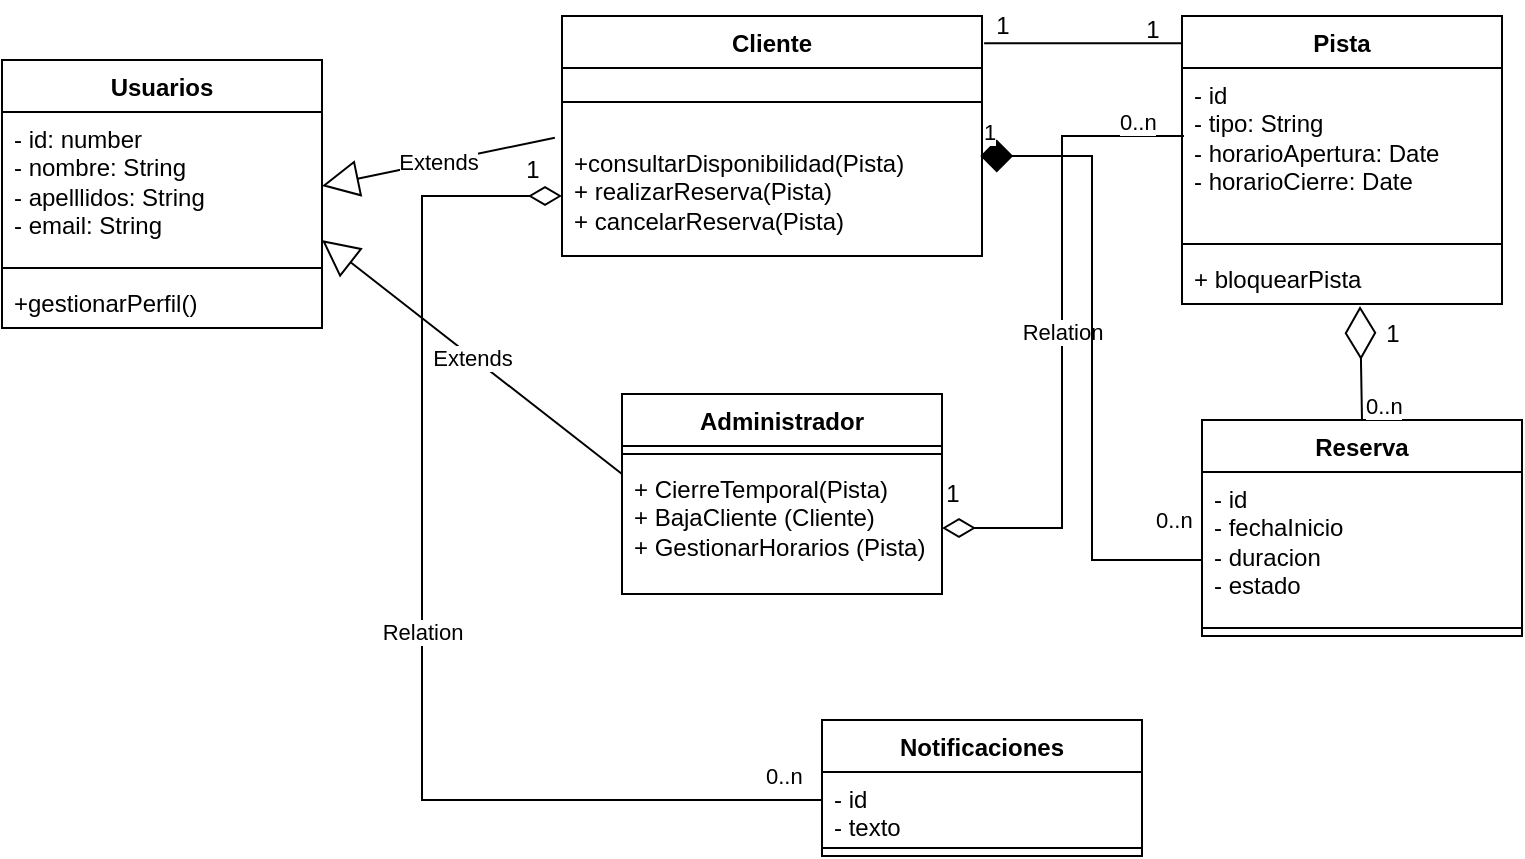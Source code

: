 <mxfile version="26.2.9">
  <diagram name="Página-1" id="m04TKV9hvRKdo4cHfxJW">
    <mxGraphModel dx="868" dy="508" grid="1" gridSize="10" guides="1" tooltips="1" connect="1" arrows="1" fold="1" page="1" pageScale="1" pageWidth="1654" pageHeight="2336" math="0" shadow="0">
      <root>
        <mxCell id="0" />
        <mxCell id="1" parent="0" />
        <mxCell id="MLSM6Xiox-7AbgdC2IYF-1" value="Usuarios" style="swimlane;fontStyle=1;align=center;verticalAlign=top;childLayout=stackLayout;horizontal=1;startSize=26;horizontalStack=0;resizeParent=1;resizeParentMax=0;resizeLast=0;collapsible=1;marginBottom=0;whiteSpace=wrap;html=1;" parent="1" vertex="1">
          <mxGeometry x="30" y="70" width="160" height="134" as="geometry" />
        </mxCell>
        <mxCell id="MLSM6Xiox-7AbgdC2IYF-2" value="&lt;div&gt;- id: number&lt;/div&gt;&lt;div&gt;- nombre: String&lt;/div&gt;&lt;div&gt;- apelllidos: String&lt;/div&gt;&lt;div&gt;- email: String&lt;/div&gt;" style="text;strokeColor=none;fillColor=none;align=left;verticalAlign=top;spacingLeft=4;spacingRight=4;overflow=hidden;rotatable=0;points=[[0,0.5],[1,0.5]];portConstraint=eastwest;whiteSpace=wrap;html=1;" parent="MLSM6Xiox-7AbgdC2IYF-1" vertex="1">
          <mxGeometry y="26" width="160" height="74" as="geometry" />
        </mxCell>
        <mxCell id="MLSM6Xiox-7AbgdC2IYF-3" value="" style="line;strokeWidth=1;fillColor=none;align=left;verticalAlign=middle;spacingTop=-1;spacingLeft=3;spacingRight=3;rotatable=0;labelPosition=right;points=[];portConstraint=eastwest;strokeColor=inherit;" parent="MLSM6Xiox-7AbgdC2IYF-1" vertex="1">
          <mxGeometry y="100" width="160" height="8" as="geometry" />
        </mxCell>
        <mxCell id="MLSM6Xiox-7AbgdC2IYF-4" value="+gestionarPerfil()" style="text;strokeColor=none;fillColor=none;align=left;verticalAlign=top;spacingLeft=4;spacingRight=4;overflow=hidden;rotatable=0;points=[[0,0.5],[1,0.5]];portConstraint=eastwest;whiteSpace=wrap;html=1;" parent="MLSM6Xiox-7AbgdC2IYF-1" vertex="1">
          <mxGeometry y="108" width="160" height="26" as="geometry" />
        </mxCell>
        <mxCell id="MLSM6Xiox-7AbgdC2IYF-13" value="Pista" style="swimlane;fontStyle=1;align=center;verticalAlign=top;childLayout=stackLayout;horizontal=1;startSize=26;horizontalStack=0;resizeParent=1;resizeParentMax=0;resizeLast=0;collapsible=1;marginBottom=0;whiteSpace=wrap;html=1;" parent="1" vertex="1">
          <mxGeometry x="620" y="48" width="160" height="144" as="geometry" />
        </mxCell>
        <mxCell id="MLSM6Xiox-7AbgdC2IYF-14" value="&lt;div&gt;- id&lt;/div&gt;&lt;div&gt;- tipo: String&lt;/div&gt;&lt;div&gt;- horarioApertura: Date&lt;/div&gt;&lt;div&gt;- horarioCierre: Date&lt;/div&gt;" style="text;strokeColor=none;fillColor=none;align=left;verticalAlign=top;spacingLeft=4;spacingRight=4;overflow=hidden;rotatable=0;points=[[0,0.5],[1,0.5]];portConstraint=eastwest;whiteSpace=wrap;html=1;" parent="MLSM6Xiox-7AbgdC2IYF-13" vertex="1">
          <mxGeometry y="26" width="160" height="84" as="geometry" />
        </mxCell>
        <mxCell id="MLSM6Xiox-7AbgdC2IYF-15" value="" style="line;strokeWidth=1;fillColor=none;align=left;verticalAlign=middle;spacingTop=-1;spacingLeft=3;spacingRight=3;rotatable=0;labelPosition=right;points=[];portConstraint=eastwest;strokeColor=inherit;" parent="MLSM6Xiox-7AbgdC2IYF-13" vertex="1">
          <mxGeometry y="110" width="160" height="8" as="geometry" />
        </mxCell>
        <mxCell id="MLSM6Xiox-7AbgdC2IYF-16" value="+ bloquearPista" style="text;strokeColor=none;fillColor=none;align=left;verticalAlign=top;spacingLeft=4;spacingRight=4;overflow=hidden;rotatable=0;points=[[0,0.5],[1,0.5]];portConstraint=eastwest;whiteSpace=wrap;html=1;" parent="MLSM6Xiox-7AbgdC2IYF-13" vertex="1">
          <mxGeometry y="118" width="160" height="26" as="geometry" />
        </mxCell>
        <mxCell id="MLSM6Xiox-7AbgdC2IYF-17" value="Reserva" style="swimlane;fontStyle=1;align=center;verticalAlign=top;childLayout=stackLayout;horizontal=1;startSize=26;horizontalStack=0;resizeParent=1;resizeParentMax=0;resizeLast=0;collapsible=1;marginBottom=0;whiteSpace=wrap;html=1;" parent="1" vertex="1">
          <mxGeometry x="630" y="250" width="160" height="108" as="geometry" />
        </mxCell>
        <mxCell id="MLSM6Xiox-7AbgdC2IYF-18" value="&lt;div&gt;- id&lt;/div&gt;&lt;div&gt;- fechaInicio&lt;/div&gt;&lt;div&gt;- duracion&lt;/div&gt;&lt;div&gt;- estado&lt;/div&gt;" style="text;strokeColor=none;fillColor=none;align=left;verticalAlign=top;spacingLeft=4;spacingRight=4;overflow=hidden;rotatable=0;points=[[0,0.5],[1,0.5]];portConstraint=eastwest;whiteSpace=wrap;html=1;" parent="MLSM6Xiox-7AbgdC2IYF-17" vertex="1">
          <mxGeometry y="26" width="160" height="74" as="geometry" />
        </mxCell>
        <mxCell id="MLSM6Xiox-7AbgdC2IYF-19" value="" style="line;strokeWidth=1;fillColor=none;align=left;verticalAlign=middle;spacingTop=-1;spacingLeft=3;spacingRight=3;rotatable=0;labelPosition=right;points=[];portConstraint=eastwest;strokeColor=inherit;" parent="MLSM6Xiox-7AbgdC2IYF-17" vertex="1">
          <mxGeometry y="100" width="160" height="8" as="geometry" />
        </mxCell>
        <mxCell id="MLSM6Xiox-7AbgdC2IYF-21" value="Notificaciones" style="swimlane;fontStyle=1;align=center;verticalAlign=top;childLayout=stackLayout;horizontal=1;startSize=26;horizontalStack=0;resizeParent=1;resizeParentMax=0;resizeLast=0;collapsible=1;marginBottom=0;whiteSpace=wrap;html=1;" parent="1" vertex="1">
          <mxGeometry x="440" y="400" width="160" height="68" as="geometry" />
        </mxCell>
        <mxCell id="MLSM6Xiox-7AbgdC2IYF-22" value="&lt;div&gt;- id&lt;/div&gt;&lt;div&gt;- texto&lt;/div&gt;" style="text;strokeColor=none;fillColor=none;align=left;verticalAlign=top;spacingLeft=4;spacingRight=4;overflow=hidden;rotatable=0;points=[[0,0.5],[1,0.5]];portConstraint=eastwest;whiteSpace=wrap;html=1;" parent="MLSM6Xiox-7AbgdC2IYF-21" vertex="1">
          <mxGeometry y="26" width="160" height="34" as="geometry" />
        </mxCell>
        <mxCell id="MLSM6Xiox-7AbgdC2IYF-23" value="" style="line;strokeWidth=1;fillColor=none;align=left;verticalAlign=middle;spacingTop=-1;spacingLeft=3;spacingRight=3;rotatable=0;labelPosition=right;points=[];portConstraint=eastwest;strokeColor=inherit;" parent="MLSM6Xiox-7AbgdC2IYF-21" vertex="1">
          <mxGeometry y="60" width="160" height="8" as="geometry" />
        </mxCell>
        <mxCell id="MLSM6Xiox-7AbgdC2IYF-25" value="Cliente" style="swimlane;fontStyle=1;align=center;verticalAlign=top;childLayout=stackLayout;horizontal=1;startSize=26;horizontalStack=0;resizeParent=1;resizeParentMax=0;resizeLast=0;collapsible=1;marginBottom=0;whiteSpace=wrap;html=1;" parent="1" vertex="1">
          <mxGeometry x="310" y="48" width="210" height="120" as="geometry" />
        </mxCell>
        <mxCell id="MLSM6Xiox-7AbgdC2IYF-27" value="" style="line;strokeWidth=1;fillColor=none;align=left;verticalAlign=middle;spacingTop=-1;spacingLeft=3;spacingRight=3;rotatable=0;labelPosition=right;points=[];portConstraint=eastwest;strokeColor=inherit;" parent="MLSM6Xiox-7AbgdC2IYF-25" vertex="1">
          <mxGeometry y="26" width="210" height="34" as="geometry" />
        </mxCell>
        <mxCell id="MLSM6Xiox-7AbgdC2IYF-28" value="&lt;div&gt;+consultarDisponibilidad(Pista)&lt;/div&gt;&lt;div&gt;+ realizarReserva(Pista)&lt;/div&gt;&lt;div&gt;+ cancelarReserva(Pista)&lt;/div&gt;" style="text;strokeColor=none;fillColor=none;align=left;verticalAlign=top;spacingLeft=4;spacingRight=4;overflow=hidden;rotatable=0;points=[[0,0.5],[1,0.5]];portConstraint=eastwest;whiteSpace=wrap;html=1;" parent="MLSM6Xiox-7AbgdC2IYF-25" vertex="1">
          <mxGeometry y="60" width="210" height="60" as="geometry" />
        </mxCell>
        <mxCell id="MLSM6Xiox-7AbgdC2IYF-29" value="Administrador" style="swimlane;fontStyle=1;align=center;verticalAlign=top;childLayout=stackLayout;horizontal=1;startSize=26;horizontalStack=0;resizeParent=1;resizeParentMax=0;resizeLast=0;collapsible=1;marginBottom=0;whiteSpace=wrap;html=1;" parent="1" vertex="1">
          <mxGeometry x="340" y="237" width="160" height="100" as="geometry" />
        </mxCell>
        <mxCell id="MLSM6Xiox-7AbgdC2IYF-31" value="" style="line;strokeWidth=1;fillColor=none;align=left;verticalAlign=middle;spacingTop=-1;spacingLeft=3;spacingRight=3;rotatable=0;labelPosition=right;points=[];portConstraint=eastwest;strokeColor=inherit;" parent="MLSM6Xiox-7AbgdC2IYF-29" vertex="1">
          <mxGeometry y="26" width="160" height="8" as="geometry" />
        </mxCell>
        <mxCell id="MLSM6Xiox-7AbgdC2IYF-32" value="&lt;div&gt;+ CierreTemporal(Pista)&lt;/div&gt;&lt;div&gt;+ BajaCliente (Cliente)&lt;/div&gt;&lt;div&gt;+ GestionarHorarios (Pista)&lt;/div&gt;&lt;div&gt;&lt;br&gt;&lt;/div&gt;" style="text;strokeColor=none;fillColor=none;align=left;verticalAlign=top;spacingLeft=4;spacingRight=4;overflow=hidden;rotatable=0;points=[[0,0.5],[1,0.5]];portConstraint=eastwest;whiteSpace=wrap;html=1;" parent="MLSM6Xiox-7AbgdC2IYF-29" vertex="1">
          <mxGeometry y="34" width="160" height="66" as="geometry" />
        </mxCell>
        <mxCell id="MLSM6Xiox-7AbgdC2IYF-40" value="Extends" style="endArrow=block;endSize=16;endFill=0;html=1;rounded=0;exitX=-0.017;exitY=0.015;exitDx=0;exitDy=0;exitPerimeter=0;entryX=1;entryY=0.5;entryDx=0;entryDy=0;" parent="1" source="MLSM6Xiox-7AbgdC2IYF-28" target="MLSM6Xiox-7AbgdC2IYF-2" edge="1">
          <mxGeometry width="160" relative="1" as="geometry">
            <mxPoint x="360" y="210" as="sourcePoint" />
            <mxPoint x="210" y="140" as="targetPoint" />
          </mxGeometry>
        </mxCell>
        <mxCell id="MLSM6Xiox-7AbgdC2IYF-41" value="Extends" style="endArrow=block;endSize=16;endFill=0;html=1;rounded=0;exitX=0;exitY=0.091;exitDx=0;exitDy=0;exitPerimeter=0;entryX=1;entryY=0.865;entryDx=0;entryDy=0;entryPerimeter=0;" parent="1" source="MLSM6Xiox-7AbgdC2IYF-32" target="MLSM6Xiox-7AbgdC2IYF-2" edge="1">
          <mxGeometry width="160" relative="1" as="geometry">
            <mxPoint x="360" y="210" as="sourcePoint" />
            <mxPoint x="520" y="210" as="targetPoint" />
          </mxGeometry>
        </mxCell>
        <mxCell id="MLSM6Xiox-7AbgdC2IYF-43" value="Relation" style="endArrow=none;html=1;endSize=12;startArrow=diamondThin;startSize=14;startFill=0;edgeStyle=orthogonalEdgeStyle;rounded=0;entryX=0.006;entryY=0.405;entryDx=0;entryDy=0;entryPerimeter=0;" parent="1" source="MLSM6Xiox-7AbgdC2IYF-32" target="MLSM6Xiox-7AbgdC2IYF-14" edge="1">
          <mxGeometry relative="1" as="geometry">
            <mxPoint x="520" y="330" as="sourcePoint" />
            <mxPoint x="430" y="200" as="targetPoint" />
          </mxGeometry>
        </mxCell>
        <mxCell id="MLSM6Xiox-7AbgdC2IYF-44" value="0..n" style="edgeLabel;resizable=0;html=1;align=left;verticalAlign=top;" parent="MLSM6Xiox-7AbgdC2IYF-43" connectable="0" vertex="1">
          <mxGeometry x="-1" relative="1" as="geometry">
            <mxPoint x="87" y="-216" as="offset" />
          </mxGeometry>
        </mxCell>
        <mxCell id="MLSM6Xiox-7AbgdC2IYF-47" value="Relation" style="endArrow=none;html=1;endSize=12;startArrow=diamondThin;startSize=14;startFill=0;edgeStyle=orthogonalEdgeStyle;rounded=0;" parent="1" source="MLSM6Xiox-7AbgdC2IYF-28" edge="1">
          <mxGeometry relative="1" as="geometry">
            <mxPoint x="80" y="280" as="sourcePoint" />
            <mxPoint x="440" y="443" as="targetPoint" />
            <Array as="points">
              <mxPoint x="240" y="138" />
              <mxPoint x="240" y="440" />
              <mxPoint x="440" y="440" />
            </Array>
          </mxGeometry>
        </mxCell>
        <mxCell id="MLSM6Xiox-7AbgdC2IYF-50" value="1" style="endArrow=none;html=1;endSize=12;startArrow=diamond;startSize=14;startFill=1;edgeStyle=orthogonalEdgeStyle;align=left;verticalAlign=bottom;rounded=0;entryX=0;entryY=0.595;entryDx=0;entryDy=0;entryPerimeter=0;exitX=0.996;exitY=0.167;exitDx=0;exitDy=0;exitPerimeter=0;" parent="1" source="MLSM6Xiox-7AbgdC2IYF-28" target="MLSM6Xiox-7AbgdC2IYF-18" edge="1">
          <mxGeometry x="-1" y="3" relative="1" as="geometry">
            <mxPoint x="540" y="120" as="sourcePoint" />
            <mxPoint x="670" y="270" as="targetPoint" />
          </mxGeometry>
        </mxCell>
        <mxCell id="MLSM6Xiox-7AbgdC2IYF-57" value="" style="endArrow=none;startArrow=none;endFill=1;startFill=0;html=1;rounded=0;exitX=1.005;exitY=0.114;exitDx=0;exitDy=0;exitPerimeter=0;entryX=0;entryY=0.095;entryDx=0;entryDy=0;entryPerimeter=0;" parent="1" source="MLSM6Xiox-7AbgdC2IYF-25" target="MLSM6Xiox-7AbgdC2IYF-13" edge="1">
          <mxGeometry width="160" relative="1" as="geometry">
            <mxPoint x="510" y="270" as="sourcePoint" />
            <mxPoint x="670" y="270" as="targetPoint" />
          </mxGeometry>
        </mxCell>
        <mxCell id="MLSM6Xiox-7AbgdC2IYF-58" value="&lt;div&gt;1&lt;/div&gt;&lt;div&gt;&lt;br&gt;&lt;/div&gt;" style="text;html=1;align=center;verticalAlign=middle;resizable=0;points=[];autosize=1;strokeColor=none;fillColor=none;" parent="1" vertex="1">
          <mxGeometry x="515" y="40" width="30" height="40" as="geometry" />
        </mxCell>
        <mxCell id="MLSM6Xiox-7AbgdC2IYF-59" value="1" style="text;html=1;align=center;verticalAlign=middle;resizable=0;points=[];autosize=1;strokeColor=none;fillColor=none;" parent="1" vertex="1">
          <mxGeometry x="590" y="40" width="30" height="30" as="geometry" />
        </mxCell>
        <mxCell id="MLSM6Xiox-7AbgdC2IYF-61" value="1" style="text;html=1;align=center;verticalAlign=middle;resizable=0;points=[];autosize=1;strokeColor=none;fillColor=none;" parent="1" vertex="1">
          <mxGeometry x="490" y="272" width="30" height="30" as="geometry" />
        </mxCell>
        <mxCell id="MLSM6Xiox-7AbgdC2IYF-62" value="0..n" style="edgeLabel;resizable=0;html=1;align=left;verticalAlign=top;" parent="1" connectable="0" vertex="1">
          <mxGeometry x="605" y="287" as="geometry" />
        </mxCell>
        <mxCell id="MLSM6Xiox-7AbgdC2IYF-63" value="1" style="text;html=1;align=center;verticalAlign=middle;resizable=0;points=[];autosize=1;strokeColor=none;fillColor=none;" parent="1" vertex="1">
          <mxGeometry x="280" y="110" width="30" height="30" as="geometry" />
        </mxCell>
        <mxCell id="MLSM6Xiox-7AbgdC2IYF-64" value="0..n" style="edgeLabel;resizable=0;html=1;align=left;verticalAlign=top;" parent="1" connectable="0" vertex="1">
          <mxGeometry x="340" y="400" as="geometry">
            <mxPoint x="70" y="15" as="offset" />
          </mxGeometry>
        </mxCell>
        <mxCell id="LcO41fBrkYk3J44e0I-V-5" value="" style="endArrow=diamondThin;endFill=0;endSize=24;html=1;rounded=0;exitX=0.5;exitY=0;exitDx=0;exitDy=0;entryX=-0.033;entryY=0.033;entryDx=0;entryDy=0;entryPerimeter=0;" edge="1" parent="1" source="MLSM6Xiox-7AbgdC2IYF-17" target="LcO41fBrkYk3J44e0I-V-7">
          <mxGeometry width="160" relative="1" as="geometry">
            <mxPoint x="470" y="370" as="sourcePoint" />
            <mxPoint x="700" y="192" as="targetPoint" />
          </mxGeometry>
        </mxCell>
        <mxCell id="LcO41fBrkYk3J44e0I-V-6" value="0..n" style="edgeLabel;resizable=0;html=1;align=left;verticalAlign=top;" connectable="0" vertex="1" parent="1">
          <mxGeometry x="710" y="230" as="geometry" />
        </mxCell>
        <mxCell id="LcO41fBrkYk3J44e0I-V-9" value="" style="edgeStyle=orthogonalEdgeStyle;rounded=0;orthogonalLoop=1;jettySize=auto;html=1;" edge="1" parent="1" source="LcO41fBrkYk3J44e0I-V-7" target="MLSM6Xiox-7AbgdC2IYF-16">
          <mxGeometry relative="1" as="geometry">
            <Array as="points">
              <mxPoint x="725" y="172" />
            </Array>
          </mxGeometry>
        </mxCell>
        <mxCell id="LcO41fBrkYk3J44e0I-V-7" value="1" style="text;html=1;align=center;verticalAlign=middle;resizable=0;points=[];autosize=1;strokeColor=none;fillColor=none;" vertex="1" parent="1">
          <mxGeometry x="710" y="192" width="30" height="30" as="geometry" />
        </mxCell>
      </root>
    </mxGraphModel>
  </diagram>
</mxfile>
